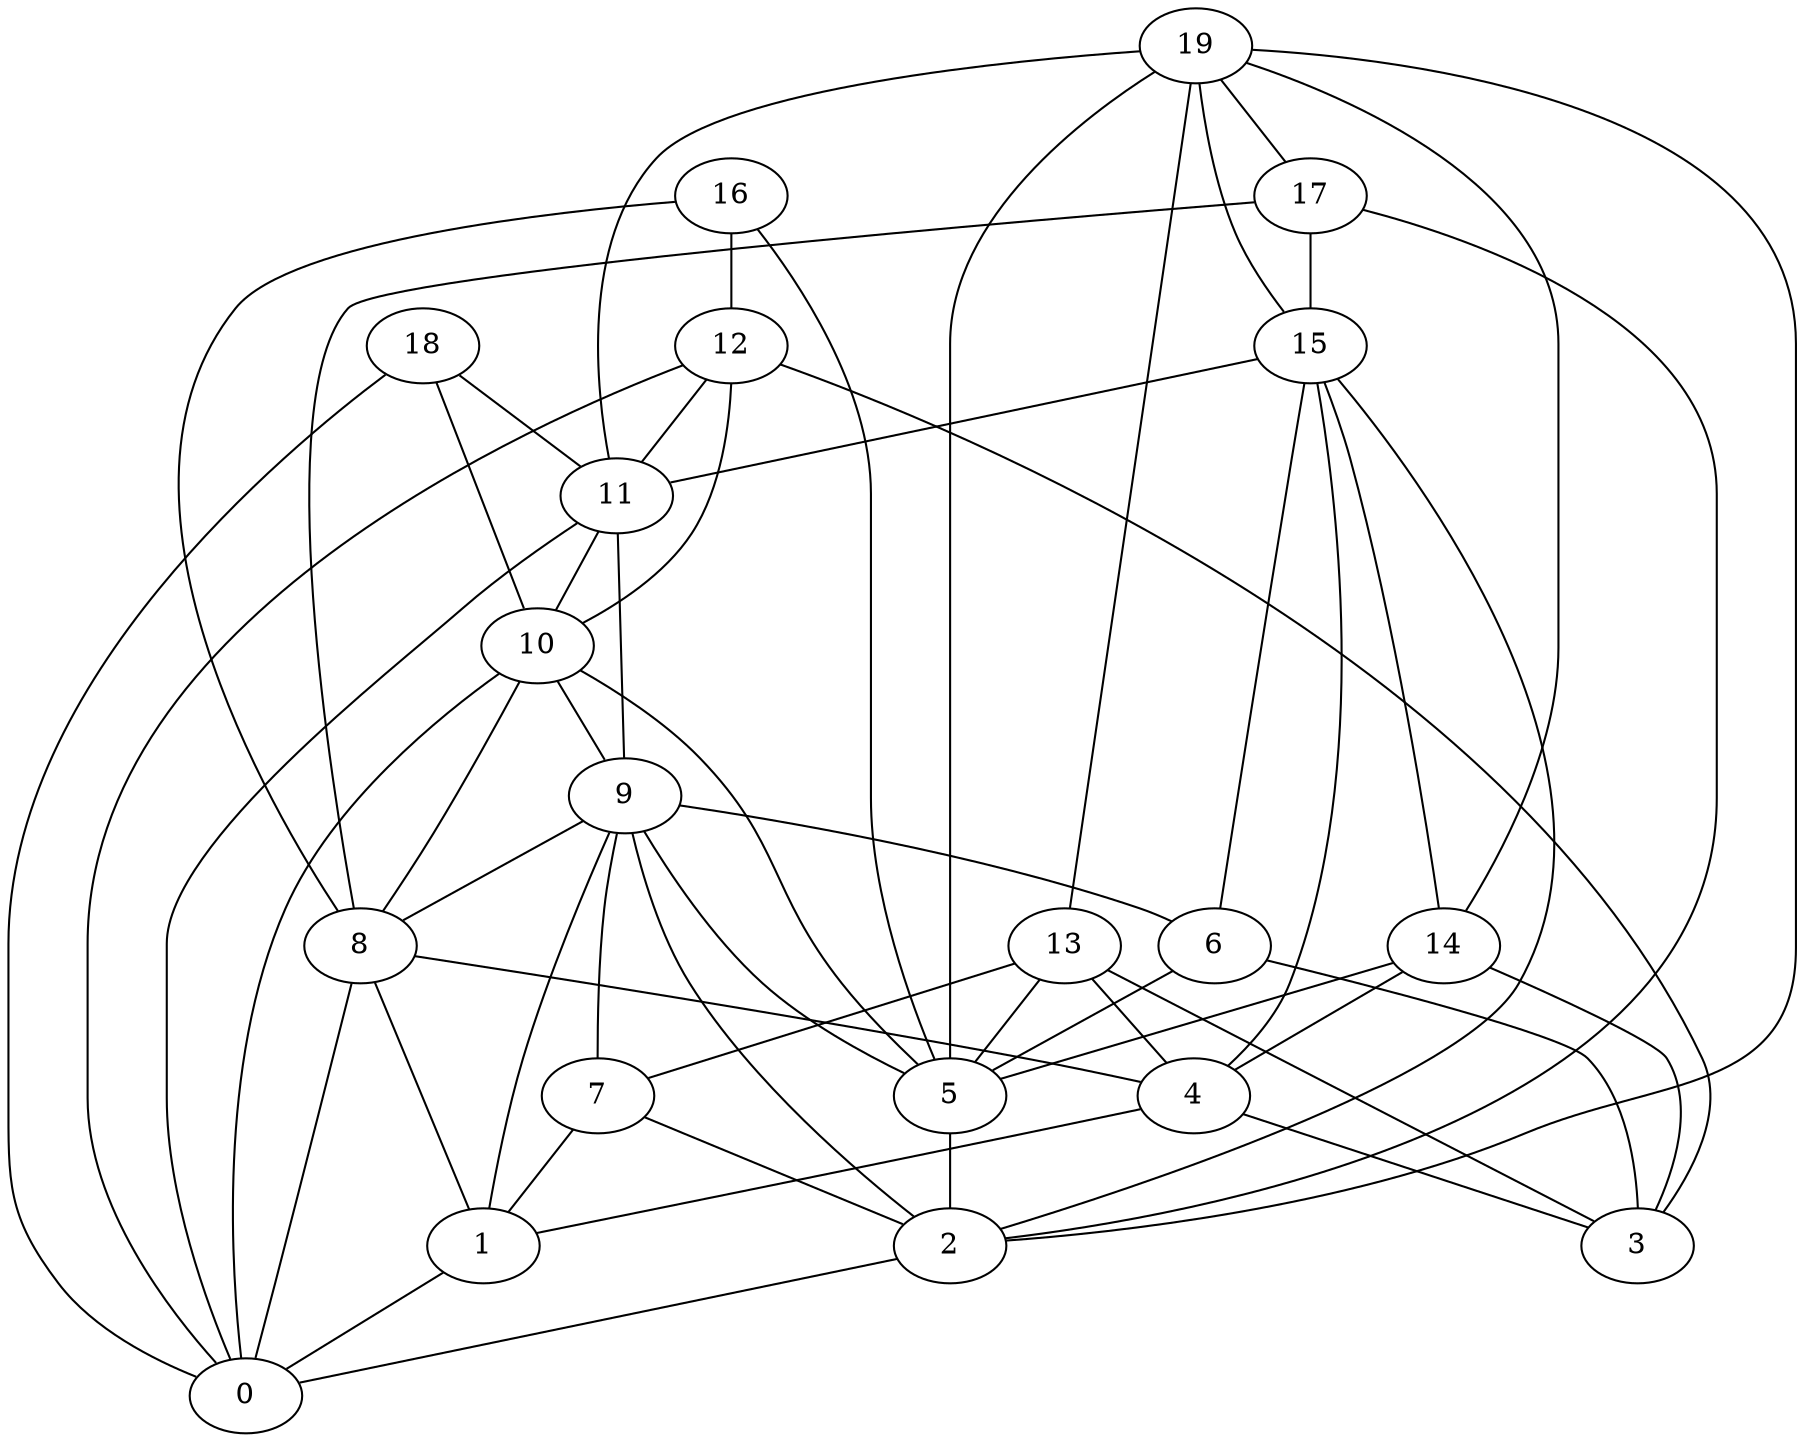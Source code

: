 digraph GG_graph {

subgraph G_graph {
edge [color = black]
17 -> 2 [dir = none]
17 -> 15 [dir = none]
17 -> 8 [dir = none]
16 -> 8 [dir = none]
16 -> 12 [dir = none]
16 -> 5 [dir = none]
6 -> 3 [dir = none]
6 -> 5 [dir = none]
15 -> 11 [dir = none]
15 -> 4 [dir = none]
15 -> 14 [dir = none]
15 -> 6 [dir = none]
15 -> 2 [dir = none]
5 -> 2 [dir = none]
4 -> 1 [dir = none]
4 -> 3 [dir = none]
7 -> 1 [dir = none]
7 -> 2 [dir = none]
2 -> 0 [dir = none]
13 -> 4 [dir = none]
13 -> 3 [dir = none]
13 -> 5 [dir = none]
13 -> 7 [dir = none]
1 -> 0 [dir = none]
14 -> 3 [dir = none]
14 -> 5 [dir = none]
14 -> 4 [dir = none]
9 -> 7 [dir = none]
9 -> 6 [dir = none]
9 -> 2 [dir = none]
9 -> 5 [dir = none]
9 -> 8 [dir = none]
9 -> 1 [dir = none]
8 -> 1 [dir = none]
8 -> 4 [dir = none]
8 -> 0 [dir = none]
18 -> 11 [dir = none]
18 -> 0 [dir = none]
18 -> 10 [dir = none]
10 -> 0 [dir = none]
10 -> 9 [dir = none]
10 -> 8 [dir = none]
10 -> 5 [dir = none]
11 -> 10 [dir = none]
11 -> 0 [dir = none]
11 -> 9 [dir = none]
12 -> 10 [dir = none]
12 -> 3 [dir = none]
12 -> 0 [dir = none]
12 -> 11 [dir = none]
19 -> 5 [dir = none]
19 -> 11 [dir = none]
19 -> 13 [dir = none]
19 -> 17 [dir = none]
19 -> 15 [dir = none]
19 -> 2 [dir = none]
19 -> 14 [dir = none]
}

}
